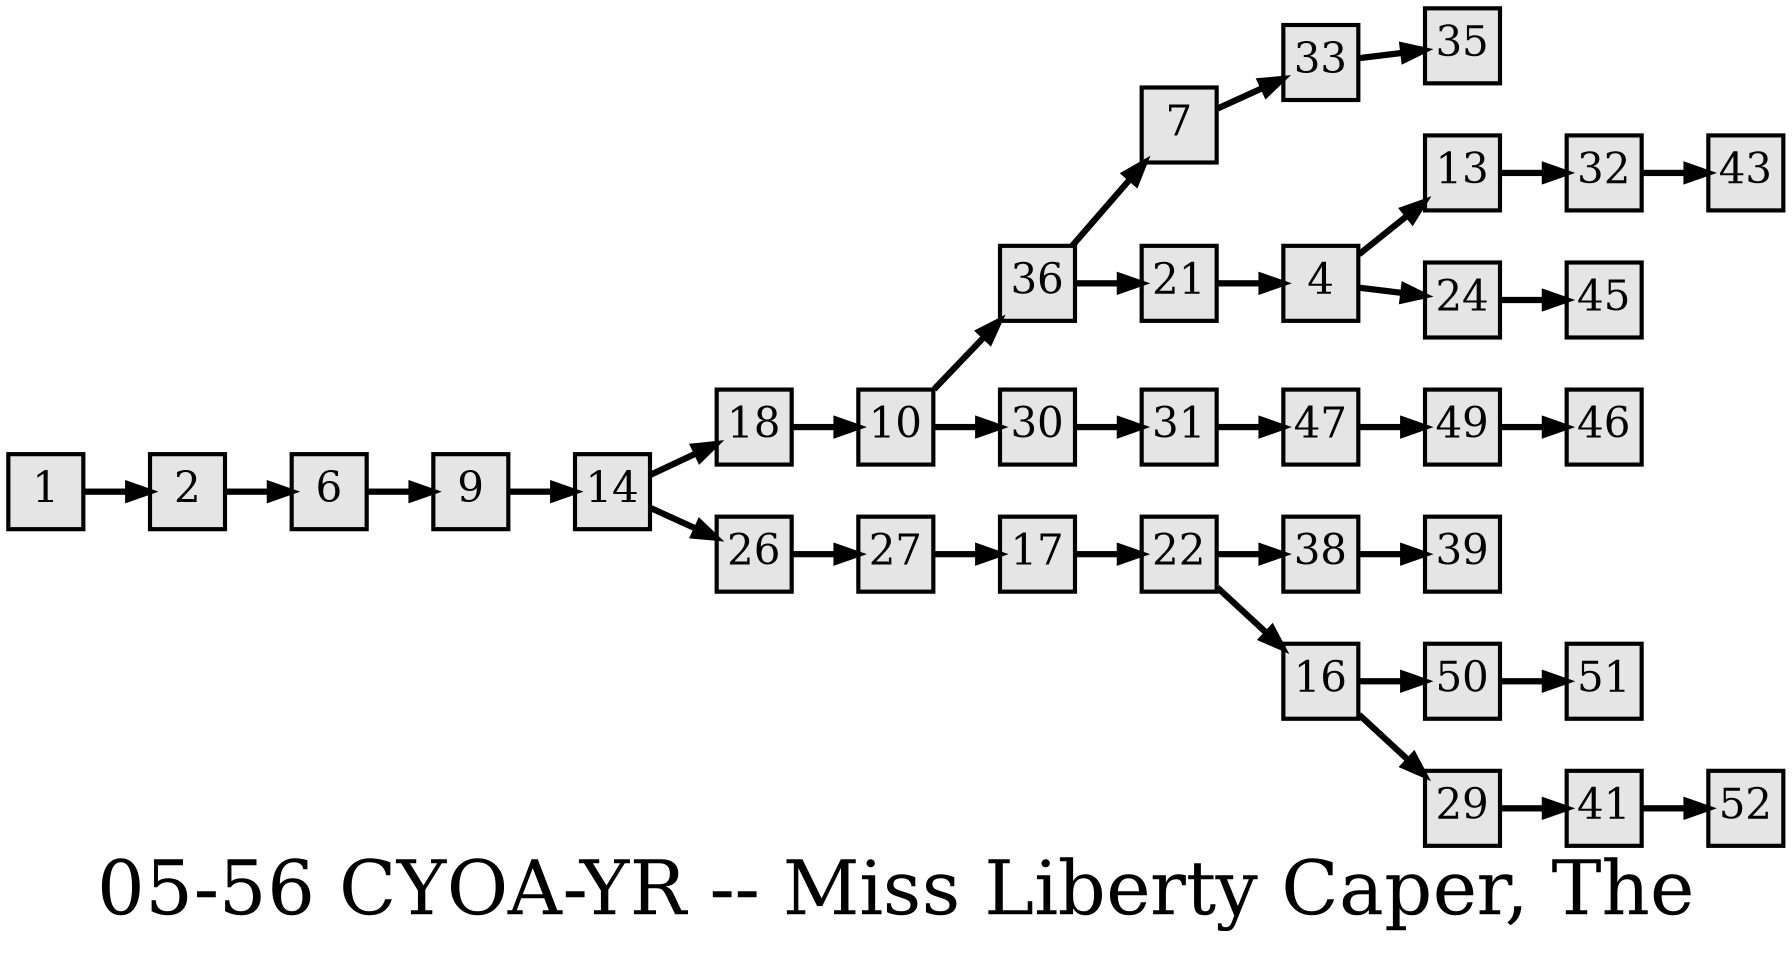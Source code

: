 digraph g{
  graph [ label="05-56 CYOA-YR -- Miss Liberty Caper, The" rankdir=LR, ordering=out, fontsize=36, nodesep="0.35", ranksep="0.45"];
  node  [shape=rect, penwidth=2, fontsize=20, style=filled, fillcolor=grey90, margin="0,0", labelfloat=true, regular=true, fixedsize=true];
  edge  [labelfloat=true, penwidth=3, fontsize=12];

  1 -> 2;
  2 -> 6;
  4 -> 13;
  4 -> 24;
  6 -> 9;
  7 -> 33;
  9 -> 14;
  10 -> 36;
  10 -> 30;
  13 -> 32;
  14 -> 18;
  14 -> 26;
  16 -> 50;
  16 -> 29;
  17 -> 22;
  18 -> 10;
  21 -> 4;
  22 -> 38;
  22 -> 16;
  24 -> 45;
  26 -> 27;
  27 -> 17;
  29 -> 41;
  30 -> 31;
  31 -> 47;
  32 -> 43;
  33 -> 35;
  36 -> 7;
  36 -> 21;
  38 -> 39;
  41 -> 52;
  47 -> 49;
  49 -> 46;
  50 -> 51;
}

